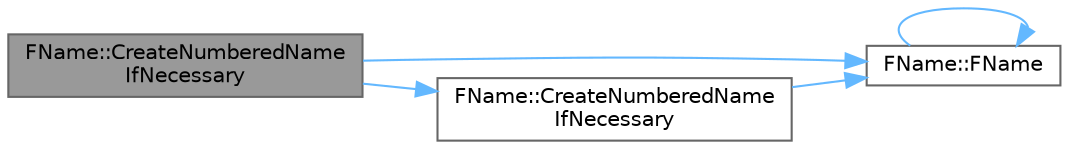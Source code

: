 digraph "FName::CreateNumberedNameIfNecessary"
{
 // INTERACTIVE_SVG=YES
 // LATEX_PDF_SIZE
  bgcolor="transparent";
  edge [fontname=Helvetica,fontsize=10,labelfontname=Helvetica,labelfontsize=10];
  node [fontname=Helvetica,fontsize=10,shape=box,height=0.2,width=0.4];
  rankdir="LR";
  Node1 [id="Node000001",label="FName::CreateNumberedName\lIfNecessary",height=0.2,width=0.4,color="gray40", fillcolor="grey60", style="filled", fontcolor="black",tooltip=" "];
  Node1 -> Node2 [id="edge1_Node000001_Node000002",color="steelblue1",style="solid",tooltip=" "];
  Node2 [id="Node000002",label="FName::FName",height=0.2,width=0.4,color="grey40", fillcolor="white", style="filled",URL="$d0/d53/classFName.html#af79224dd2b82a2d82bd1050684d24179",tooltip="Create an FName with a hardcoded string index."];
  Node2 -> Node2 [id="edge2_Node000002_Node000002",color="steelblue1",style="solid",tooltip=" "];
  Node1 -> Node3 [id="edge3_Node000001_Node000003",color="steelblue1",style="solid",tooltip=" "];
  Node3 [id="Node000003",label="FName::CreateNumberedName\lIfNecessary",height=0.2,width=0.4,color="grey40", fillcolor="white", style="filled",URL="$d0/d53/classFName.html#abedd8efaebba7966cf7cef7ee4078462",tooltip=" "];
  Node3 -> Node2 [id="edge4_Node000003_Node000002",color="steelblue1",style="solid",tooltip=" "];
}
